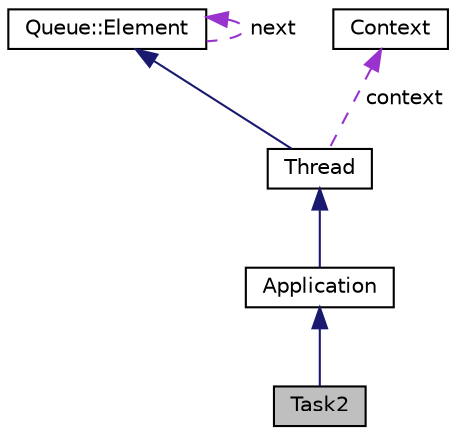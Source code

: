 digraph "Task2"
{
  bgcolor="transparent";
  edge [fontname="Helvetica",fontsize="10",labelfontname="Helvetica",labelfontsize="10"];
  node [fontname="Helvetica",fontsize="10",shape=record];
  Node1 [label="Task2",height=0.2,width=0.4,color="black", fillcolor="grey75", style="filled", fontcolor="black"];
  Node2 -> Node1 [dir="back",color="midnightblue",fontsize="10",style="solid",fontname="Helvetica"];
  Node2 [label="Application",height=0.2,width=0.4,color="black",URL="$classApplication.html",tooltip="Basis of OOStuBs-Applications. "];
  Node3 -> Node2 [dir="back",color="midnightblue",fontsize="10",style="solid",fontname="Helvetica"];
  Node3 [label="Thread",height=0.2,width=0.4,color="black",URL="$classThread.html"];
  Node4 -> Node3 [dir="back",color="midnightblue",fontsize="10",style="solid",fontname="Helvetica"];
  Node4 [label="Queue::Element",height=0.2,width=0.4,color="black",URL="$classQueue_1_1Element.html"];
  Node4 -> Node4 [dir="back",color="darkorchid3",fontsize="10",style="dashed",label=" next" ,fontname="Helvetica"];
  Node5 -> Node3 [dir="back",color="darkorchid3",fontsize="10",style="dashed",label=" context" ,fontname="Helvetica"];
  Node5 [label="Context",height=0.2,width=0.4,color="black",URL="$classContext.html",tooltip="Storage for current context of thread. "];
}
